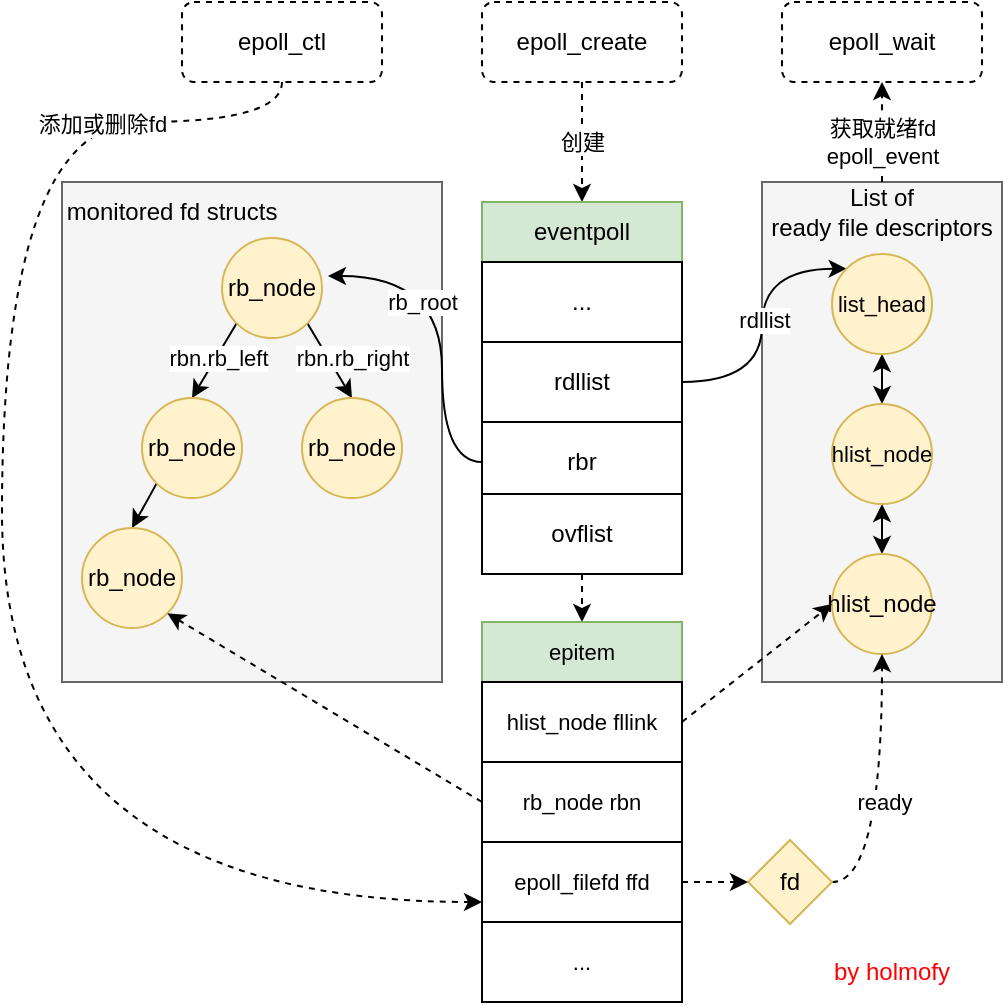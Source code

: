 <mxfile version="14.7.7" type="github">
  <diagram id="tZ-jy4j78BStJTzOApzN" name="Page-1">
    <mxGraphModel dx="1186" dy="686" grid="1" gridSize="10" guides="1" tooltips="1" connect="1" arrows="1" fold="1" page="1" pageScale="1" pageWidth="700" pageHeight="1000" math="0" shadow="0">
      <root>
        <mxCell id="0" />
        <mxCell id="1" parent="0" />
        <mxCell id="phId5NGW30Dgw_bS_tOJ-29" value="" style="rounded=0;whiteSpace=wrap;html=1;fillColor=#f5f5f5;strokeColor=#666666;fontColor=#333333;" parent="1" vertex="1">
          <mxGeometry x="440" y="220" width="120" height="250" as="geometry" />
        </mxCell>
        <mxCell id="phId5NGW30Dgw_bS_tOJ-18" value="" style="rounded=0;whiteSpace=wrap;html=1;fillColor=#f5f5f5;strokeColor=#666666;fontColor=#333333;" parent="1" vertex="1">
          <mxGeometry x="90" y="220" width="190" height="250" as="geometry" />
        </mxCell>
        <mxCell id="phId5NGW30Dgw_bS_tOJ-20" style="edgeStyle=orthogonalEdgeStyle;curved=1;rounded=0;orthogonalLoop=1;jettySize=auto;html=1;exitX=0.5;exitY=1;exitDx=0;exitDy=0;entryX=0;entryY=0.75;entryDx=0;entryDy=0;dashed=1;" parent="1" source="phId5NGW30Dgw_bS_tOJ-1" target="phId5NGW30Dgw_bS_tOJ-43" edge="1">
          <mxGeometry relative="1" as="geometry">
            <Array as="points">
              <mxPoint x="200" y="190" />
              <mxPoint x="60" y="190" />
              <mxPoint x="60" y="580" />
            </Array>
          </mxGeometry>
        </mxCell>
        <mxCell id="phId5NGW30Dgw_bS_tOJ-31" value="添加或删除fd" style="edgeLabel;html=1;align=center;verticalAlign=middle;resizable=0;points=[];" parent="phId5NGW30Dgw_bS_tOJ-20" vertex="1" connectable="0">
          <mxGeometry x="-0.457" y="8" relative="1" as="geometry">
            <mxPoint x="42" y="-54" as="offset" />
          </mxGeometry>
        </mxCell>
        <mxCell id="phId5NGW30Dgw_bS_tOJ-1" value="epoll_ctl" style="rounded=1;whiteSpace=wrap;html=1;dashed=1;" parent="1" vertex="1">
          <mxGeometry x="150" y="130" width="100" height="40" as="geometry" />
        </mxCell>
        <mxCell id="phId5NGW30Dgw_bS_tOJ-9" value="创建" style="rounded=0;orthogonalLoop=1;jettySize=auto;html=1;exitX=0.5;exitY=1;exitDx=0;exitDy=0;dashed=1;" parent="1" source="phId5NGW30Dgw_bS_tOJ-2" target="phId5NGW30Dgw_bS_tOJ-4" edge="1">
          <mxGeometry relative="1" as="geometry" />
        </mxCell>
        <mxCell id="phId5NGW30Dgw_bS_tOJ-2" value="epoll_create" style="rounded=1;whiteSpace=wrap;html=1;dashed=1;" parent="1" vertex="1">
          <mxGeometry x="300" y="130" width="100" height="40" as="geometry" />
        </mxCell>
        <mxCell id="phId5NGW30Dgw_bS_tOJ-3" value="epoll_wait" style="rounded=1;whiteSpace=wrap;html=1;dashed=1;" parent="1" vertex="1">
          <mxGeometry x="450" y="130" width="100" height="40" as="geometry" />
        </mxCell>
        <mxCell id="phId5NGW30Dgw_bS_tOJ-4" value="eventpoll" style="rounded=0;whiteSpace=wrap;html=1;fillColor=#d5e8d4;strokeColor=#82b366;" parent="1" vertex="1">
          <mxGeometry x="300" y="230" width="100" height="30" as="geometry" />
        </mxCell>
        <mxCell id="phId5NGW30Dgw_bS_tOJ-5" value="..." style="rounded=0;whiteSpace=wrap;html=1;" parent="1" vertex="1">
          <mxGeometry x="300" y="260" width="100" height="40" as="geometry" />
        </mxCell>
        <mxCell id="phId5NGW30Dgw_bS_tOJ-27" style="edgeStyle=orthogonalEdgeStyle;curved=1;rounded=0;orthogonalLoop=1;jettySize=auto;html=1;exitX=1;exitY=0.5;exitDx=0;exitDy=0;entryX=0;entryY=0;entryDx=0;entryDy=0;" parent="1" source="phId5NGW30Dgw_bS_tOJ-6" target="phId5NGW30Dgw_bS_tOJ-22" edge="1">
          <mxGeometry relative="1" as="geometry">
            <Array as="points">
              <mxPoint x="440" y="320" />
              <mxPoint x="440" y="263" />
            </Array>
          </mxGeometry>
        </mxCell>
        <mxCell id="phId5NGW30Dgw_bS_tOJ-28" value="rdllist" style="edgeLabel;html=1;align=center;verticalAlign=middle;resizable=0;points=[];" parent="phId5NGW30Dgw_bS_tOJ-27" vertex="1" connectable="0">
          <mxGeometry x="0.024" y="-1" relative="1" as="geometry">
            <mxPoint as="offset" />
          </mxGeometry>
        </mxCell>
        <mxCell id="phId5NGW30Dgw_bS_tOJ-6" value="rdllist" style="rounded=0;whiteSpace=wrap;html=1;" parent="1" vertex="1">
          <mxGeometry x="300" y="300" width="100" height="40" as="geometry" />
        </mxCell>
        <mxCell id="phId5NGW30Dgw_bS_tOJ-17" value="&lt;span style=&quot;font-size: 11px&quot;&gt;rb_root&lt;/span&gt;" style="edgeStyle=orthogonalEdgeStyle;rounded=0;orthogonalLoop=1;jettySize=auto;html=1;exitX=0;exitY=0.5;exitDx=0;exitDy=0;entryX=1.06;entryY=0.38;entryDx=0;entryDy=0;entryPerimeter=0;curved=1;" parent="1" source="phId5NGW30Dgw_bS_tOJ-7" target="phId5NGW30Dgw_bS_tOJ-8" edge="1">
          <mxGeometry x="0.176" y="10" relative="1" as="geometry">
            <Array as="points">
              <mxPoint x="280" y="360" />
              <mxPoint x="280" y="267" />
            </Array>
            <mxPoint as="offset" />
          </mxGeometry>
        </mxCell>
        <mxCell id="phId5NGW30Dgw_bS_tOJ-7" value="rbr" style="rounded=0;whiteSpace=wrap;html=1;" parent="1" vertex="1">
          <mxGeometry x="300" y="340" width="100" height="40" as="geometry" />
        </mxCell>
        <mxCell id="phId5NGW30Dgw_bS_tOJ-13" style="edgeStyle=none;rounded=0;orthogonalLoop=1;jettySize=auto;html=1;exitX=0;exitY=1;exitDx=0;exitDy=0;entryX=0.5;entryY=0;entryDx=0;entryDy=0;" parent="1" source="phId5NGW30Dgw_bS_tOJ-8" target="phId5NGW30Dgw_bS_tOJ-10" edge="1">
          <mxGeometry relative="1" as="geometry" />
        </mxCell>
        <mxCell id="phId5NGW30Dgw_bS_tOJ-16" value="rbn.rb_left" style="edgeLabel;html=1;align=center;verticalAlign=middle;resizable=0;points=[];" parent="phId5NGW30Dgw_bS_tOJ-13" vertex="1" connectable="0">
          <mxGeometry x="-0.225" y="-1" relative="1" as="geometry">
            <mxPoint y="3" as="offset" />
          </mxGeometry>
        </mxCell>
        <mxCell id="phId5NGW30Dgw_bS_tOJ-14" value="rbn.rb_right" style="edgeStyle=none;rounded=0;orthogonalLoop=1;jettySize=auto;html=1;exitX=1;exitY=1;exitDx=0;exitDy=0;entryX=0.5;entryY=0;entryDx=0;entryDy=0;" parent="1" source="phId5NGW30Dgw_bS_tOJ-8" target="phId5NGW30Dgw_bS_tOJ-11" edge="1">
          <mxGeometry x="0.211" y="10" relative="1" as="geometry">
            <mxPoint as="offset" />
          </mxGeometry>
        </mxCell>
        <mxCell id="phId5NGW30Dgw_bS_tOJ-8" value="rb_node" style="ellipse;whiteSpace=wrap;html=1;aspect=fixed;fillColor=#fff2cc;strokeColor=#d6b656;" parent="1" vertex="1">
          <mxGeometry x="170" y="248" width="50" height="50" as="geometry" />
        </mxCell>
        <mxCell id="phId5NGW30Dgw_bS_tOJ-15" style="edgeStyle=none;rounded=0;orthogonalLoop=1;jettySize=auto;html=1;exitX=0;exitY=1;exitDx=0;exitDy=0;entryX=0.5;entryY=0;entryDx=0;entryDy=0;" parent="1" source="phId5NGW30Dgw_bS_tOJ-10" target="phId5NGW30Dgw_bS_tOJ-12" edge="1">
          <mxGeometry relative="1" as="geometry" />
        </mxCell>
        <mxCell id="phId5NGW30Dgw_bS_tOJ-10" value="rb_node" style="ellipse;whiteSpace=wrap;html=1;aspect=fixed;fillColor=#fff2cc;strokeColor=#d6b656;" parent="1" vertex="1">
          <mxGeometry x="130" y="328" width="50" height="50" as="geometry" />
        </mxCell>
        <mxCell id="phId5NGW30Dgw_bS_tOJ-11" value="rb_node" style="ellipse;whiteSpace=wrap;html=1;aspect=fixed;fillColor=#fff2cc;strokeColor=#d6b656;" parent="1" vertex="1">
          <mxGeometry x="210" y="328" width="50" height="50" as="geometry" />
        </mxCell>
        <mxCell id="phId5NGW30Dgw_bS_tOJ-12" value="rb_node" style="ellipse;whiteSpace=wrap;html=1;aspect=fixed;fillColor=#fff2cc;strokeColor=#d6b656;" parent="1" vertex="1">
          <mxGeometry x="100" y="393" width="50" height="50" as="geometry" />
        </mxCell>
        <mxCell id="phId5NGW30Dgw_bS_tOJ-19" value="monitored fd structs" style="text;html=1;strokeColor=none;fillColor=none;align=center;verticalAlign=middle;whiteSpace=wrap;rounded=0;" parent="1" vertex="1">
          <mxGeometry x="90" y="220" width="110" height="30" as="geometry" />
        </mxCell>
        <mxCell id="phId5NGW30Dgw_bS_tOJ-25" style="edgeStyle=orthogonalEdgeStyle;curved=1;rounded=0;orthogonalLoop=1;jettySize=auto;html=1;exitX=0.5;exitY=1;exitDx=0;exitDy=0;entryX=0.5;entryY=0;entryDx=0;entryDy=0;startArrow=classic;startFill=1;" parent="1" source="phId5NGW30Dgw_bS_tOJ-22" target="phId5NGW30Dgw_bS_tOJ-23" edge="1">
          <mxGeometry relative="1" as="geometry" />
        </mxCell>
        <mxCell id="phId5NGW30Dgw_bS_tOJ-22" value="list_head" style="ellipse;whiteSpace=wrap;html=1;aspect=fixed;fillColor=#fff2cc;strokeColor=#d6b656;fontSize=11;" parent="1" vertex="1">
          <mxGeometry x="475" y="256" width="50" height="50" as="geometry" />
        </mxCell>
        <mxCell id="phId5NGW30Dgw_bS_tOJ-26" style="edgeStyle=orthogonalEdgeStyle;curved=1;rounded=0;orthogonalLoop=1;jettySize=auto;html=1;exitX=0.5;exitY=1;exitDx=0;exitDy=0;entryX=0.5;entryY=0;entryDx=0;entryDy=0;startArrow=classic;startFill=1;" parent="1" source="phId5NGW30Dgw_bS_tOJ-23" target="phId5NGW30Dgw_bS_tOJ-24" edge="1">
          <mxGeometry relative="1" as="geometry" />
        </mxCell>
        <mxCell id="phId5NGW30Dgw_bS_tOJ-23" value="hlist_node" style="ellipse;whiteSpace=wrap;html=1;aspect=fixed;fillColor=#fff2cc;strokeColor=#d6b656;fontSize=11;" parent="1" vertex="1">
          <mxGeometry x="475" y="331" width="50" height="50" as="geometry" />
        </mxCell>
        <mxCell id="phId5NGW30Dgw_bS_tOJ-24" value="hlist_node" style="ellipse;whiteSpace=wrap;html=1;aspect=fixed;fillColor=#fff2cc;strokeColor=#d6b656;" parent="1" vertex="1">
          <mxGeometry x="475" y="406" width="50" height="50" as="geometry" />
        </mxCell>
        <mxCell id="phId5NGW30Dgw_bS_tOJ-32" style="edgeStyle=orthogonalEdgeStyle;curved=1;rounded=0;orthogonalLoop=1;jettySize=auto;html=1;exitX=0.5;exitY=0;exitDx=0;exitDy=0;entryX=0.5;entryY=1;entryDx=0;entryDy=0;dashed=1;" parent="1" source="phId5NGW30Dgw_bS_tOJ-30" target="phId5NGW30Dgw_bS_tOJ-3" edge="1">
          <mxGeometry relative="1" as="geometry" />
        </mxCell>
        <mxCell id="phId5NGW30Dgw_bS_tOJ-33" value="获取就绪fd&lt;br&gt;&lt;span style=&quot;font-size: 11px&quot;&gt;epoll_event&lt;/span&gt;" style="edgeLabel;html=1;align=center;verticalAlign=middle;resizable=0;points=[];" parent="phId5NGW30Dgw_bS_tOJ-32" vertex="1" connectable="0">
          <mxGeometry x="-0.15" y="-2" relative="1" as="geometry">
            <mxPoint x="-2" y="1" as="offset" />
          </mxGeometry>
        </mxCell>
        <mxCell id="phId5NGW30Dgw_bS_tOJ-30" value="List of &lt;br&gt;ready file descriptors" style="text;html=1;strokeColor=none;fillColor=none;align=center;verticalAlign=middle;whiteSpace=wrap;rounded=0;" parent="1" vertex="1">
          <mxGeometry x="440" y="220" width="120" height="30" as="geometry" />
        </mxCell>
        <mxCell id="phId5NGW30Dgw_bS_tOJ-37" style="edgeStyle=orthogonalEdgeStyle;curved=1;rounded=0;orthogonalLoop=1;jettySize=auto;html=1;exitX=1;exitY=0.5;exitDx=0;exitDy=0;entryX=0.5;entryY=1;entryDx=0;entryDy=0;dashed=1;startArrow=none;startFill=0;" parent="1" source="phId5NGW30Dgw_bS_tOJ-34" target="phId5NGW30Dgw_bS_tOJ-24" edge="1">
          <mxGeometry relative="1" as="geometry">
            <Array as="points">
              <mxPoint x="500" y="570" />
            </Array>
          </mxGeometry>
        </mxCell>
        <mxCell id="phId5NGW30Dgw_bS_tOJ-38" value="ready" style="edgeLabel;html=1;align=center;verticalAlign=middle;resizable=0;points=[];" parent="phId5NGW30Dgw_bS_tOJ-37" vertex="1" connectable="0">
          <mxGeometry x="-0.809" relative="1" as="geometry">
            <mxPoint x="12" y="-40" as="offset" />
          </mxGeometry>
        </mxCell>
        <mxCell id="phId5NGW30Dgw_bS_tOJ-34" value="fd" style="rhombus;whiteSpace=wrap;html=1;strokeColor=#d6b656;fillColor=#fff2cc;" parent="1" vertex="1">
          <mxGeometry x="433" y="549" width="42" height="42" as="geometry" />
        </mxCell>
        <mxCell id="phId5NGW30Dgw_bS_tOJ-49" style="edgeStyle=none;rounded=0;orthogonalLoop=1;jettySize=auto;html=1;exitX=0.5;exitY=1;exitDx=0;exitDy=0;entryX=0.5;entryY=0;entryDx=0;entryDy=0;dashed=1;fontSize=11;startArrow=none;startFill=0;" parent="1" source="phId5NGW30Dgw_bS_tOJ-36" target="phId5NGW30Dgw_bS_tOJ-40" edge="1">
          <mxGeometry relative="1" as="geometry" />
        </mxCell>
        <mxCell id="phId5NGW30Dgw_bS_tOJ-36" value="ovflist" style="rounded=0;whiteSpace=wrap;html=1;" parent="1" vertex="1">
          <mxGeometry x="300" y="376" width="100" height="40" as="geometry" />
        </mxCell>
        <mxCell id="phId5NGW30Dgw_bS_tOJ-40" value="&lt;span style=&quot;font-size: 11px&quot;&gt;epitem&lt;/span&gt;" style="rounded=0;whiteSpace=wrap;html=1;fontSize=11;fillColor=#d5e8d4;strokeColor=#82b366;" parent="1" vertex="1">
          <mxGeometry x="300" y="440" width="100" height="30" as="geometry" />
        </mxCell>
        <mxCell id="phId5NGW30Dgw_bS_tOJ-41" value="&lt;span style=&quot;font-size: 11px&quot;&gt;rb_node&amp;nbsp;rbn&lt;/span&gt;" style="rounded=0;whiteSpace=wrap;html=1;fontSize=11;" parent="1" vertex="1">
          <mxGeometry x="300" y="510" width="100" height="40" as="geometry" />
        </mxCell>
        <mxCell id="phId5NGW30Dgw_bS_tOJ-47" style="edgeStyle=none;rounded=0;orthogonalLoop=1;jettySize=auto;html=1;exitX=0;exitY=0.5;exitDx=0;exitDy=0;entryX=1;entryY=1;entryDx=0;entryDy=0;dashed=1;fontSize=11;startArrow=none;startFill=0;" parent="1" source="phId5NGW30Dgw_bS_tOJ-41" target="phId5NGW30Dgw_bS_tOJ-12" edge="1">
          <mxGeometry relative="1" as="geometry" />
        </mxCell>
        <mxCell id="phId5NGW30Dgw_bS_tOJ-48" style="edgeStyle=none;rounded=0;orthogonalLoop=1;jettySize=auto;html=1;exitX=1;exitY=0.5;exitDx=0;exitDy=0;entryX=0;entryY=0.5;entryDx=0;entryDy=0;dashed=1;fontSize=11;startArrow=none;startFill=0;" parent="1" source="phId5NGW30Dgw_bS_tOJ-42" target="phId5NGW30Dgw_bS_tOJ-24" edge="1">
          <mxGeometry relative="1" as="geometry" />
        </mxCell>
        <mxCell id="phId5NGW30Dgw_bS_tOJ-42" value="&lt;span style=&quot;font-size: 11px&quot;&gt;hlist_node&amp;nbsp;fllink&lt;/span&gt;" style="rounded=0;whiteSpace=wrap;html=1;fontSize=11;" parent="1" vertex="1">
          <mxGeometry x="300" y="470" width="100" height="40" as="geometry" />
        </mxCell>
        <mxCell id="phId5NGW30Dgw_bS_tOJ-45" style="rounded=0;orthogonalLoop=1;jettySize=auto;html=1;exitX=1;exitY=0.5;exitDx=0;exitDy=0;entryX=0;entryY=0.5;entryDx=0;entryDy=0;dashed=1;fontSize=11;startArrow=none;startFill=0;" parent="1" source="phId5NGW30Dgw_bS_tOJ-43" target="phId5NGW30Dgw_bS_tOJ-34" edge="1">
          <mxGeometry relative="1" as="geometry" />
        </mxCell>
        <mxCell id="phId5NGW30Dgw_bS_tOJ-43" value="&lt;span style=&quot;font-size: 11px&quot;&gt;epoll_filefd&amp;nbsp;&lt;/span&gt;&lt;span style=&quot;font-size: 11px&quot;&gt;ffd&lt;/span&gt;" style="rounded=0;whiteSpace=wrap;html=1;fontSize=11;" parent="1" vertex="1">
          <mxGeometry x="300" y="550" width="100" height="40" as="geometry" />
        </mxCell>
        <mxCell id="phId5NGW30Dgw_bS_tOJ-44" value="..." style="rounded=0;whiteSpace=wrap;html=1;fontSize=11;" parent="1" vertex="1">
          <mxGeometry x="300" y="590" width="100" height="40" as="geometry" />
        </mxCell>
        <mxCell id="hhXDNmUAFB7AvJ6HU3tB-1" value="by holmofy" style="text;html=1;align=center;verticalAlign=middle;whiteSpace=wrap;rounded=0;fontColor=#FF0000;" vertex="1" parent="1">
          <mxGeometry x="450" y="600" width="110" height="30" as="geometry" />
        </mxCell>
      </root>
    </mxGraphModel>
  </diagram>
</mxfile>
